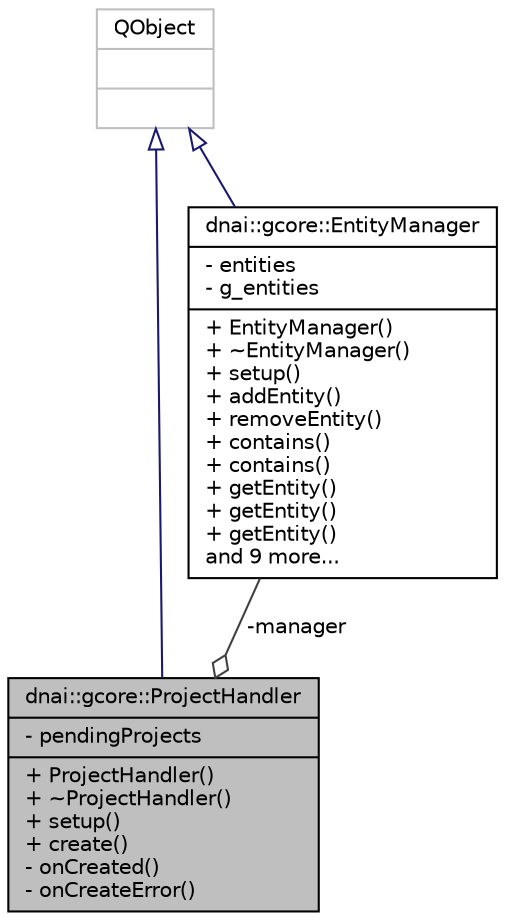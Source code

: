 digraph "dnai::gcore::ProjectHandler"
{
  edge [fontname="Helvetica",fontsize="10",labelfontname="Helvetica",labelfontsize="10"];
  node [fontname="Helvetica",fontsize="10",shape=record];
  Node1 [label="{dnai::gcore::ProjectHandler\n|- pendingProjects\l|+ ProjectHandler()\l+ ~ProjectHandler()\l+ setup()\l+ create()\l- onCreated()\l- onCreateError()\l}",height=0.2,width=0.4,color="black", fillcolor="grey75", style="filled", fontcolor="black"];
  Node2 -> Node1 [dir="back",color="midnightblue",fontsize="10",style="solid",arrowtail="onormal",fontname="Helvetica"];
  Node2 [label="{QObject\n||}",height=0.2,width=0.4,color="grey75", fillcolor="white", style="filled"];
  Node3 -> Node1 [color="grey25",fontsize="10",style="solid",label=" -manager" ,arrowhead="odiamond",fontname="Helvetica"];
  Node3 [label="{dnai::gcore::EntityManager\n|- entities\l- g_entities\l|+ EntityManager()\l+ ~EntityManager()\l+ setup()\l+ addEntity()\l+ removeEntity()\l+ contains()\l+ contains()\l+ getEntity()\l+ getEntity()\l+ getEntity()\land 9 more...\l}",height=0.2,width=0.4,color="black", fillcolor="white", style="filled",URL="$classdnai_1_1gcore_1_1_entity_manager.html"];
  Node2 -> Node3 [dir="back",color="midnightblue",fontsize="10",style="solid",arrowtail="onormal",fontname="Helvetica"];
}
